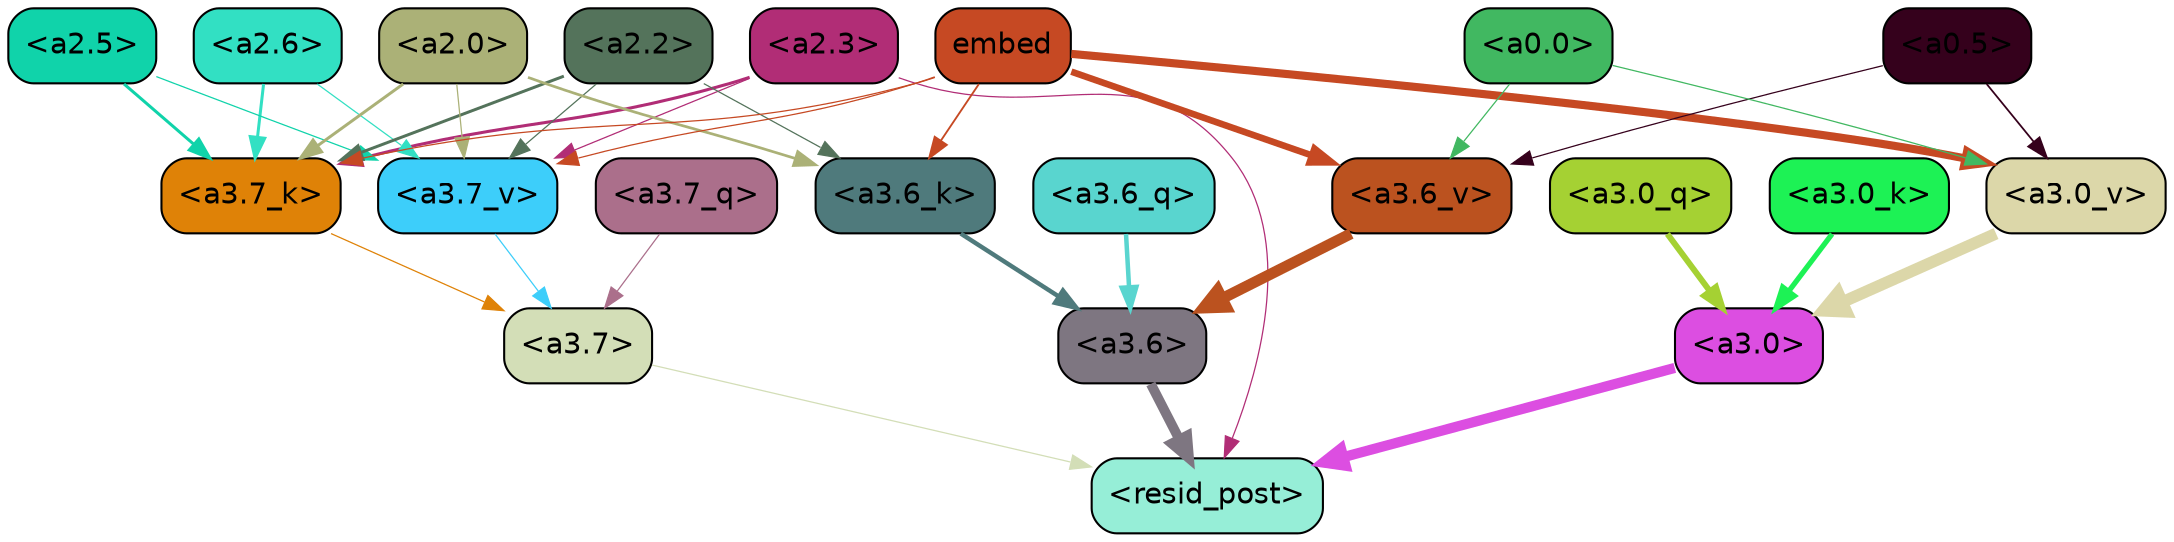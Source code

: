 strict digraph "" {
	graph [bgcolor=transparent,
		layout=dot,
		overlap=false,
		splines=true
	];
	"<a3.7>"	[color=black,
		fillcolor="#d3deb7",
		fontname=Helvetica,
		shape=box,
		style="filled, rounded"];
	"<resid_post>"	[color=black,
		fillcolor="#96eed7",
		fontname=Helvetica,
		shape=box,
		style="filled, rounded"];
	"<a3.7>" -> "<resid_post>"	[color="#d3deb7",
		penwidth=0.6];
	"<a3.6>"	[color=black,
		fillcolor="#7e7681",
		fontname=Helvetica,
		shape=box,
		style="filled, rounded"];
	"<a3.6>" -> "<resid_post>"	[color="#7e7681",
		penwidth=4.746312499046326];
	"<a3.0>"	[color=black,
		fillcolor="#dc4ee1",
		fontname=Helvetica,
		shape=box,
		style="filled, rounded"];
	"<a3.0>" -> "<resid_post>"	[color="#dc4ee1",
		penwidth=4.896343111991882];
	"<a2.3>"	[color=black,
		fillcolor="#b12d76",
		fontname=Helvetica,
		shape=box,
		style="filled, rounded"];
	"<a2.3>" -> "<resid_post>"	[color="#b12d76",
		penwidth=0.6];
	"<a3.7_k>"	[color=black,
		fillcolor="#df8207",
		fontname=Helvetica,
		shape=box,
		style="filled, rounded"];
	"<a2.3>" -> "<a3.7_k>"	[color="#b12d76",
		penwidth=1.467104621231556];
	"<a3.7_v>"	[color=black,
		fillcolor="#3dcefa",
		fontname=Helvetica,
		shape=box,
		style="filled, rounded"];
	"<a2.3>" -> "<a3.7_v>"	[color="#b12d76",
		penwidth=0.6];
	"<a3.7_q>"	[color=black,
		fillcolor="#ab6f8b",
		fontname=Helvetica,
		shape=box,
		style="filled, rounded"];
	"<a3.7_q>" -> "<a3.7>"	[color="#ab6f8b",
		penwidth=0.6];
	"<a3.6_q>"	[color=black,
		fillcolor="#59d5cf",
		fontname=Helvetica,
		shape=box,
		style="filled, rounded"];
	"<a3.6_q>" -> "<a3.6>"	[color="#59d5cf",
		penwidth=2.160832464694977];
	"<a3.0_q>"	[color=black,
		fillcolor="#a5d133",
		fontname=Helvetica,
		shape=box,
		style="filled, rounded"];
	"<a3.0_q>" -> "<a3.0>"	[color="#a5d133",
		penwidth=2.870753765106201];
	"<a3.7_k>" -> "<a3.7>"	[color="#df8207",
		penwidth=0.6];
	"<a3.6_k>"	[color=black,
		fillcolor="#4f7a7c",
		fontname=Helvetica,
		shape=box,
		style="filled, rounded"];
	"<a3.6_k>" -> "<a3.6>"	[color="#4f7a7c",
		penwidth=2.13908451795578];
	"<a3.0_k>"	[color=black,
		fillcolor="#1df255",
		fontname=Helvetica,
		shape=box,
		style="filled, rounded"];
	"<a3.0_k>" -> "<a3.0>"	[color="#1df255",
		penwidth=2.520303964614868];
	"<a3.7_v>" -> "<a3.7>"	[color="#3dcefa",
		penwidth=0.6];
	"<a3.6_v>"	[color=black,
		fillcolor="#bb521f",
		fontname=Helvetica,
		shape=box,
		style="filled, rounded"];
	"<a3.6_v>" -> "<a3.6>"	[color="#bb521f",
		penwidth=5.297133803367615];
	"<a3.0_v>"	[color=black,
		fillcolor="#dcd7a9",
		fontname=Helvetica,
		shape=box,
		style="filled, rounded"];
	"<a3.0_v>" -> "<a3.0>"	[color="#dcd7a9",
		penwidth=5.680712580680847];
	"<a2.6>"	[color=black,
		fillcolor="#32e0c3",
		fontname=Helvetica,
		shape=box,
		style="filled, rounded"];
	"<a2.6>" -> "<a3.7_k>"	[color="#32e0c3",
		penwidth=1.4453159049153328];
	"<a2.6>" -> "<a3.7_v>"	[color="#32e0c3",
		penwidth=0.6];
	"<a2.5>"	[color=black,
		fillcolor="#10d3aa",
		fontname=Helvetica,
		shape=box,
		style="filled, rounded"];
	"<a2.5>" -> "<a3.7_k>"	[color="#10d3aa",
		penwidth=1.4526091292500496];
	"<a2.5>" -> "<a3.7_v>"	[color="#10d3aa",
		penwidth=0.6];
	"<a2.2>"	[color=black,
		fillcolor="#54735b",
		fontname=Helvetica,
		shape=box,
		style="filled, rounded"];
	"<a2.2>" -> "<a3.7_k>"	[color="#54735b",
		penwidth=1.4310357049107552];
	"<a2.2>" -> "<a3.6_k>"	[color="#54735b",
		penwidth=0.6];
	"<a2.2>" -> "<a3.7_v>"	[color="#54735b",
		penwidth=0.6];
	"<a2.0>"	[color=black,
		fillcolor="#abb177",
		fontname=Helvetica,
		shape=box,
		style="filled, rounded"];
	"<a2.0>" -> "<a3.7_k>"	[color="#abb177",
		penwidth=1.4314699843525887];
	"<a2.0>" -> "<a3.6_k>"	[color="#abb177",
		penwidth=1.2950235605239868];
	"<a2.0>" -> "<a3.7_v>"	[color="#abb177",
		penwidth=0.6];
	embed	[color=black,
		fillcolor="#c64923",
		fontname=Helvetica,
		shape=box,
		style="filled, rounded"];
	embed -> "<a3.7_k>"	[color="#c64923",
		penwidth=0.6];
	embed -> "<a3.6_k>"	[color="#c64923",
		penwidth=0.891706109046936];
	embed -> "<a3.7_v>"	[color="#c64923",
		penwidth=0.6];
	embed -> "<a3.6_v>"	[color="#c64923",
		penwidth=3.1766927242279053];
	embed -> "<a3.0_v>"	[color="#c64923",
		penwidth=3.9005755856633186];
	"<a0.5>"	[color=black,
		fillcolor="#35011c",
		fontname=Helvetica,
		shape=box,
		style="filled, rounded"];
	"<a0.5>" -> "<a3.6_v>"	[color="#35011c",
		penwidth=0.6];
	"<a0.5>" -> "<a3.0_v>"	[color="#35011c",
		penwidth=0.8493617177009583];
	"<a0.0>"	[color=black,
		fillcolor="#41b861",
		fontname=Helvetica,
		shape=box,
		style="filled, rounded"];
	"<a0.0>" -> "<a3.6_v>"	[color="#41b861",
		penwidth=0.6];
	"<a0.0>" -> "<a3.0_v>"	[color="#41b861",
		penwidth=0.6];
}
